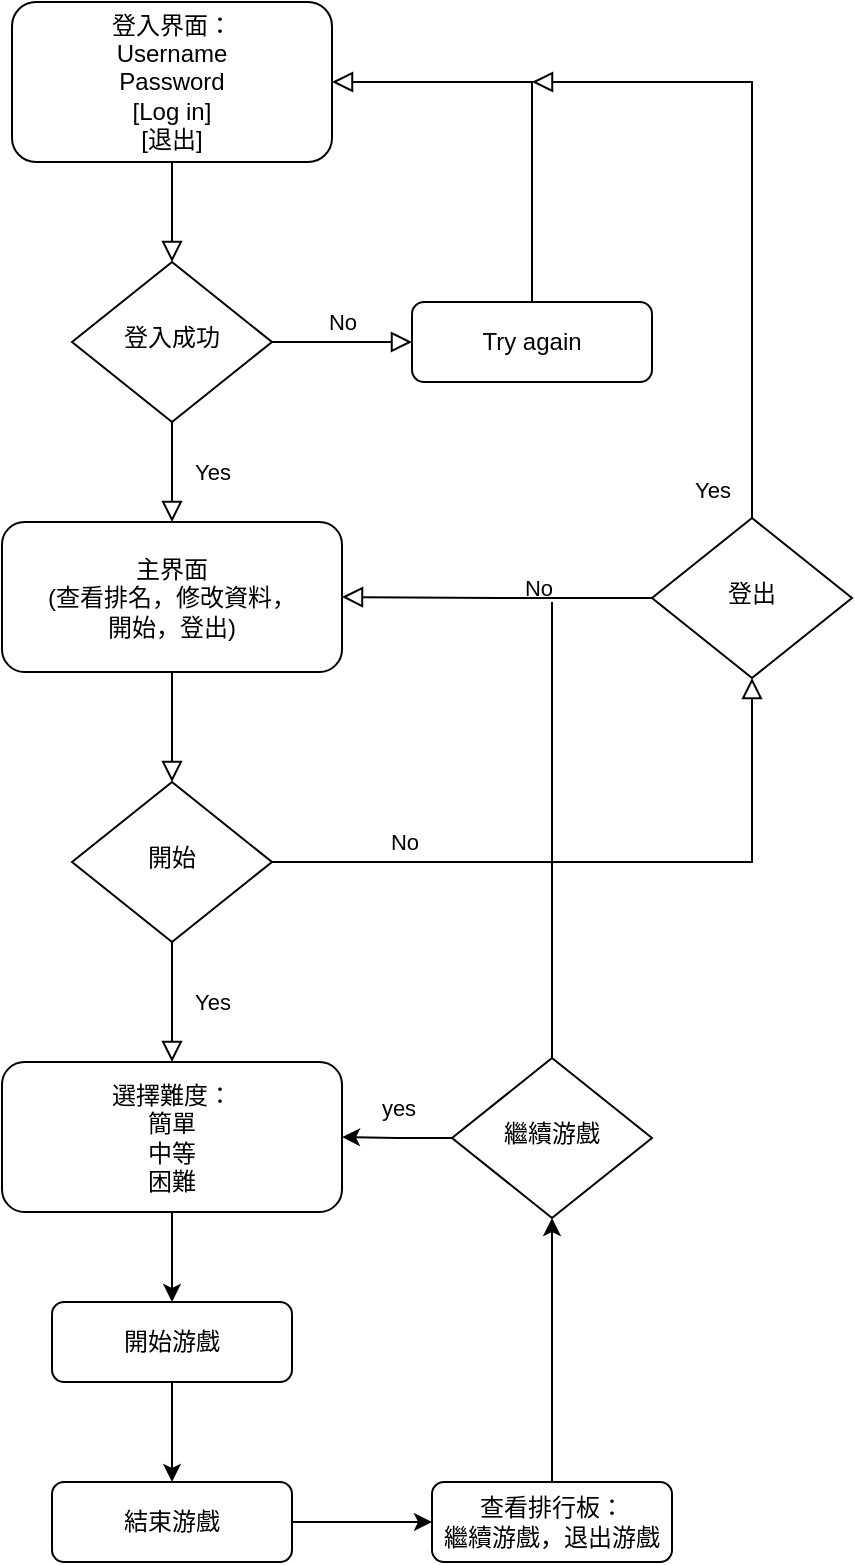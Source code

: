 <mxfile version="19.0.3" type="device"><diagram id="C5RBs43oDa-KdzZeNtuy" name="Page-1"><mxGraphModel dx="723" dy="461" grid="1" gridSize="10" guides="1" tooltips="1" connect="1" arrows="1" fold="1" page="1" pageScale="1" pageWidth="827" pageHeight="1169" math="0" shadow="0"><root><mxCell id="WIyWlLk6GJQsqaUBKTNV-0"/><mxCell id="WIyWlLk6GJQsqaUBKTNV-1" parent="WIyWlLk6GJQsqaUBKTNV-0"/><mxCell id="WIyWlLk6GJQsqaUBKTNV-2" value="" style="rounded=0;html=1;jettySize=auto;orthogonalLoop=1;fontSize=11;endArrow=block;endFill=0;endSize=8;strokeWidth=1;shadow=0;labelBackgroundColor=none;edgeStyle=orthogonalEdgeStyle;" parent="WIyWlLk6GJQsqaUBKTNV-1" source="WIyWlLk6GJQsqaUBKTNV-3" target="WIyWlLk6GJQsqaUBKTNV-6" edge="1"><mxGeometry relative="1" as="geometry"/></mxCell><mxCell id="WIyWlLk6GJQsqaUBKTNV-3" value="登入界面：&lt;br&gt;Username&lt;br&gt;Password&lt;br&gt;[Log in]&lt;br&gt;[退出]" style="rounded=1;whiteSpace=wrap;html=1;fontSize=12;glass=0;strokeWidth=1;shadow=0;" parent="WIyWlLk6GJQsqaUBKTNV-1" vertex="1"><mxGeometry x="140" y="40" width="160" height="80" as="geometry"/></mxCell><mxCell id="WIyWlLk6GJQsqaUBKTNV-4" value="Yes" style="rounded=0;html=1;jettySize=auto;orthogonalLoop=1;fontSize=11;endArrow=block;endFill=0;endSize=8;strokeWidth=1;shadow=0;labelBackgroundColor=none;edgeStyle=orthogonalEdgeStyle;entryX=0.5;entryY=0;entryDx=0;entryDy=0;" parent="WIyWlLk6GJQsqaUBKTNV-1" source="WIyWlLk6GJQsqaUBKTNV-6" target="XOcuC8lrJnzJViafFoNz-5" edge="1"><mxGeometry y="20" relative="1" as="geometry"><mxPoint as="offset"/><mxPoint x="220" y="290" as="targetPoint"/></mxGeometry></mxCell><mxCell id="WIyWlLk6GJQsqaUBKTNV-5" value="No" style="edgeStyle=orthogonalEdgeStyle;rounded=0;html=1;jettySize=auto;orthogonalLoop=1;fontSize=11;endArrow=block;endFill=0;endSize=8;strokeWidth=1;shadow=0;labelBackgroundColor=none;" parent="WIyWlLk6GJQsqaUBKTNV-1" source="WIyWlLk6GJQsqaUBKTNV-6" target="WIyWlLk6GJQsqaUBKTNV-7" edge="1"><mxGeometry y="10" relative="1" as="geometry"><mxPoint as="offset"/></mxGeometry></mxCell><mxCell id="WIyWlLk6GJQsqaUBKTNV-6" value="登入成功" style="rhombus;whiteSpace=wrap;html=1;shadow=0;fontFamily=Helvetica;fontSize=12;align=center;strokeWidth=1;spacing=6;spacingTop=-4;" parent="WIyWlLk6GJQsqaUBKTNV-1" vertex="1"><mxGeometry x="170" y="170" width="100" height="80" as="geometry"/></mxCell><mxCell id="WIyWlLk6GJQsqaUBKTNV-7" value="Try again" style="rounded=1;whiteSpace=wrap;html=1;fontSize=12;glass=0;strokeWidth=1;shadow=0;" parent="WIyWlLk6GJQsqaUBKTNV-1" vertex="1"><mxGeometry x="340" y="190" width="120" height="40" as="geometry"/></mxCell><mxCell id="XOcuC8lrJnzJViafFoNz-3" value="" style="rounded=0;html=1;jettySize=auto;orthogonalLoop=1;fontSize=11;endArrow=block;endFill=0;endSize=8;strokeWidth=1;shadow=0;labelBackgroundColor=none;edgeStyle=orthogonalEdgeStyle;exitX=0.5;exitY=0;exitDx=0;exitDy=0;entryX=1;entryY=0.5;entryDx=0;entryDy=0;" edge="1" parent="WIyWlLk6GJQsqaUBKTNV-1" source="WIyWlLk6GJQsqaUBKTNV-7" target="WIyWlLk6GJQsqaUBKTNV-3"><mxGeometry relative="1" as="geometry"><mxPoint x="230" y="130" as="sourcePoint"/><mxPoint x="230" y="180" as="targetPoint"/></mxGeometry></mxCell><mxCell id="XOcuC8lrJnzJViafFoNz-4" value="" style="rounded=0;html=1;jettySize=auto;orthogonalLoop=1;fontSize=11;endArrow=block;endFill=0;endSize=8;strokeWidth=1;shadow=0;labelBackgroundColor=none;edgeStyle=orthogonalEdgeStyle;exitX=0.5;exitY=1;exitDx=0;exitDy=0;align=center;spacingLeft=40;" edge="1" parent="WIyWlLk6GJQsqaUBKTNV-1" source="XOcuC8lrJnzJViafFoNz-5"><mxGeometry relative="1" as="geometry"><mxPoint x="220" y="400.0" as="sourcePoint"/><mxPoint x="220" y="430" as="targetPoint"/><Array as="points"/></mxGeometry></mxCell><mxCell id="XOcuC8lrJnzJViafFoNz-5" value="主界面&lt;br&gt;(查看排名，修改資料，&lt;br&gt;開始，登出)" style="rounded=1;whiteSpace=wrap;html=1;fontSize=12;glass=0;strokeWidth=1;shadow=0;" vertex="1" parent="WIyWlLk6GJQsqaUBKTNV-1"><mxGeometry x="135" y="300" width="170" height="75" as="geometry"/></mxCell><mxCell id="XOcuC8lrJnzJViafFoNz-7" value="開始" style="rhombus;whiteSpace=wrap;html=1;shadow=0;fontFamily=Helvetica;fontSize=12;align=center;strokeWidth=1;spacing=6;spacingTop=-4;" vertex="1" parent="WIyWlLk6GJQsqaUBKTNV-1"><mxGeometry x="170" y="430" width="100" height="80" as="geometry"/></mxCell><mxCell id="XOcuC8lrJnzJViafFoNz-8" value="Yes" style="rounded=0;html=1;jettySize=auto;orthogonalLoop=1;fontSize=11;endArrow=block;endFill=0;endSize=8;strokeWidth=1;shadow=0;labelBackgroundColor=none;edgeStyle=orthogonalEdgeStyle;exitX=0.5;exitY=1;exitDx=0;exitDy=0;entryX=0.5;entryY=0;entryDx=0;entryDy=0;" edge="1" parent="WIyWlLk6GJQsqaUBKTNV-1" source="XOcuC8lrJnzJViafFoNz-7" target="XOcuC8lrJnzJViafFoNz-14"><mxGeometry y="20" relative="1" as="geometry"><mxPoint as="offset"/><mxPoint x="230" y="260" as="sourcePoint"/><mxPoint x="220" y="570" as="targetPoint"/></mxGeometry></mxCell><mxCell id="XOcuC8lrJnzJViafFoNz-9" value="No" style="edgeStyle=orthogonalEdgeStyle;rounded=0;html=1;jettySize=auto;orthogonalLoop=1;fontSize=11;endArrow=block;endFill=0;endSize=8;strokeWidth=1;shadow=0;labelBackgroundColor=none;entryX=0.5;entryY=1;entryDx=0;entryDy=0;spacingRight=200;" edge="1" parent="WIyWlLk6GJQsqaUBKTNV-1" source="XOcuC8lrJnzJViafFoNz-7" target="XOcuC8lrJnzJViafFoNz-10"><mxGeometry y="10" relative="1" as="geometry"><mxPoint as="offset"/><mxPoint x="280" y="220" as="sourcePoint"/><mxPoint x="320" y="410" as="targetPoint"/><Array as="points"><mxPoint x="510" y="470"/></Array></mxGeometry></mxCell><mxCell id="XOcuC8lrJnzJViafFoNz-10" value="登出" style="rhombus;whiteSpace=wrap;html=1;shadow=0;fontFamily=Helvetica;fontSize=12;align=center;strokeWidth=1;spacing=6;spacingTop=-4;" vertex="1" parent="WIyWlLk6GJQsqaUBKTNV-1"><mxGeometry x="460" y="298" width="100" height="80" as="geometry"/></mxCell><mxCell id="XOcuC8lrJnzJViafFoNz-11" value="Yes" style="rounded=0;html=1;jettySize=auto;orthogonalLoop=1;fontSize=11;endArrow=block;endFill=0;endSize=8;strokeWidth=1;shadow=0;labelBackgroundColor=none;edgeStyle=orthogonalEdgeStyle;exitX=0.5;exitY=0;exitDx=0;exitDy=0;spacingTop=300;" edge="1" parent="WIyWlLk6GJQsqaUBKTNV-1" source="XOcuC8lrJnzJViafFoNz-10"><mxGeometry y="20" relative="1" as="geometry"><mxPoint as="offset"/><mxPoint x="230" y="520.0" as="sourcePoint"/><mxPoint x="400" y="80" as="targetPoint"/><Array as="points"><mxPoint x="510" y="298"/><mxPoint x="510" y="80"/></Array></mxGeometry></mxCell><mxCell id="XOcuC8lrJnzJViafFoNz-12" value="No" style="edgeStyle=orthogonalEdgeStyle;rounded=0;html=1;jettySize=auto;orthogonalLoop=1;fontSize=11;endArrow=block;endFill=0;endSize=8;strokeWidth=1;shadow=0;labelBackgroundColor=none;entryX=1;entryY=0.5;entryDx=0;entryDy=0;spacingBottom=30;spacingLeft=40;" edge="1" parent="WIyWlLk6GJQsqaUBKTNV-1" source="XOcuC8lrJnzJViafFoNz-10" target="XOcuC8lrJnzJViafFoNz-5"><mxGeometry y="10" relative="1" as="geometry"><mxPoint as="offset"/><mxPoint x="280" y="220" as="sourcePoint"/><mxPoint x="350" y="220" as="targetPoint"/></mxGeometry></mxCell><mxCell id="XOcuC8lrJnzJViafFoNz-18" value="" style="edgeStyle=orthogonalEdgeStyle;rounded=0;orthogonalLoop=1;jettySize=auto;html=1;" edge="1" parent="WIyWlLk6GJQsqaUBKTNV-1" source="XOcuC8lrJnzJViafFoNz-14" target="XOcuC8lrJnzJViafFoNz-17"><mxGeometry relative="1" as="geometry"/></mxCell><mxCell id="XOcuC8lrJnzJViafFoNz-14" value="選擇難度：&lt;br&gt;簡單&lt;br&gt;中等&lt;br&gt;困難" style="rounded=1;whiteSpace=wrap;html=1;fontSize=12;glass=0;strokeWidth=1;shadow=0;" vertex="1" parent="WIyWlLk6GJQsqaUBKTNV-1"><mxGeometry x="135" y="570" width="170" height="75" as="geometry"/></mxCell><mxCell id="XOcuC8lrJnzJViafFoNz-20" value="" style="edgeStyle=orthogonalEdgeStyle;rounded=0;orthogonalLoop=1;jettySize=auto;html=1;" edge="1" parent="WIyWlLk6GJQsqaUBKTNV-1" source="XOcuC8lrJnzJViafFoNz-17" target="XOcuC8lrJnzJViafFoNz-19"><mxGeometry relative="1" as="geometry"/></mxCell><mxCell id="XOcuC8lrJnzJViafFoNz-17" value="開始游戲" style="rounded=1;whiteSpace=wrap;html=1;fontSize=12;glass=0;strokeWidth=1;shadow=0;" vertex="1" parent="WIyWlLk6GJQsqaUBKTNV-1"><mxGeometry x="160" y="690" width="120" height="40" as="geometry"/></mxCell><mxCell id="XOcuC8lrJnzJViafFoNz-24" value="" style="edgeStyle=orthogonalEdgeStyle;rounded=0;orthogonalLoop=1;jettySize=auto;html=1;" edge="1" parent="WIyWlLk6GJQsqaUBKTNV-1" source="XOcuC8lrJnzJViafFoNz-19" target="XOcuC8lrJnzJViafFoNz-23"><mxGeometry relative="1" as="geometry"/></mxCell><mxCell id="XOcuC8lrJnzJViafFoNz-19" value="結束游戲" style="rounded=1;whiteSpace=wrap;html=1;fontSize=12;glass=0;strokeWidth=1;shadow=0;" vertex="1" parent="WIyWlLk6GJQsqaUBKTNV-1"><mxGeometry x="160" y="780" width="120" height="40" as="geometry"/></mxCell><mxCell id="XOcuC8lrJnzJViafFoNz-26" value="" style="edgeStyle=orthogonalEdgeStyle;rounded=0;orthogonalLoop=1;jettySize=auto;html=1;" edge="1" parent="WIyWlLk6GJQsqaUBKTNV-1" source="XOcuC8lrJnzJViafFoNz-23" target="XOcuC8lrJnzJViafFoNz-25"><mxGeometry relative="1" as="geometry"/></mxCell><mxCell id="XOcuC8lrJnzJViafFoNz-23" value="查看排行板：&lt;br&gt;繼續游戲，退出游戲" style="rounded=1;whiteSpace=wrap;html=1;fontSize=12;glass=0;strokeWidth=1;shadow=0;" vertex="1" parent="WIyWlLk6GJQsqaUBKTNV-1"><mxGeometry x="350" y="780" width="120" height="40" as="geometry"/></mxCell><mxCell id="XOcuC8lrJnzJViafFoNz-27" value="yes" style="edgeStyle=orthogonalEdgeStyle;rounded=0;orthogonalLoop=1;jettySize=auto;html=1;spacingBottom=30;" edge="1" parent="WIyWlLk6GJQsqaUBKTNV-1" source="XOcuC8lrJnzJViafFoNz-25" target="XOcuC8lrJnzJViafFoNz-14"><mxGeometry relative="1" as="geometry"/></mxCell><mxCell id="XOcuC8lrJnzJViafFoNz-25" value="繼續游戲" style="rhombus;whiteSpace=wrap;html=1;shadow=0;fontFamily=Helvetica;fontSize=12;align=center;strokeWidth=1;spacing=6;spacingTop=-4;" vertex="1" parent="WIyWlLk6GJQsqaUBKTNV-1"><mxGeometry x="360" y="568" width="100" height="80" as="geometry"/></mxCell><mxCell id="XOcuC8lrJnzJViafFoNz-31" value="" style="endArrow=none;html=1;rounded=0;exitX=0.5;exitY=0;exitDx=0;exitDy=0;" edge="1" parent="WIyWlLk6GJQsqaUBKTNV-1" source="XOcuC8lrJnzJViafFoNz-25"><mxGeometry width="50" height="50" relative="1" as="geometry"><mxPoint x="260" y="460" as="sourcePoint"/><mxPoint x="410" y="340" as="targetPoint"/></mxGeometry></mxCell></root></mxGraphModel></diagram></mxfile>